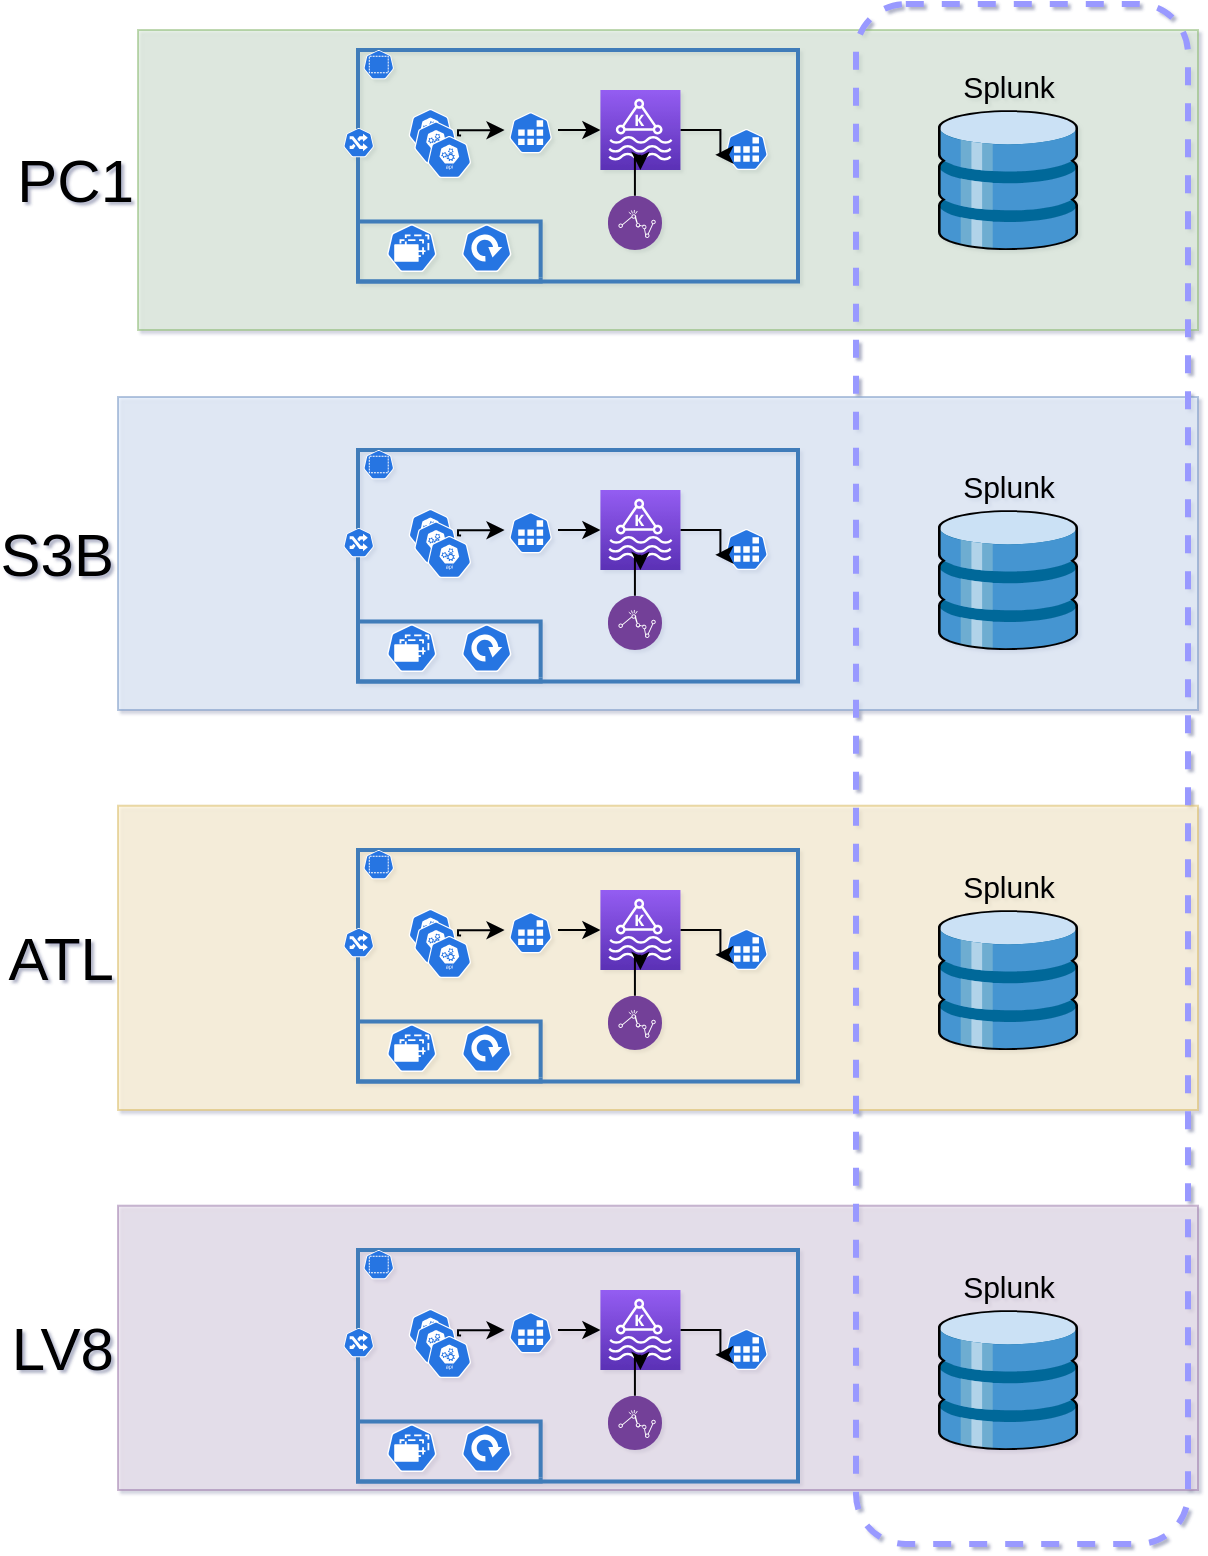 <mxfile version="20.0.1" type="github">
  <diagram id="P7AANG9kl-CyDSvlba7x" name="Page-1">
    <mxGraphModel dx="2031" dy="1089" grid="0" gridSize="10" guides="1" tooltips="1" connect="1" arrows="1" fold="1" page="1" pageScale="1" pageWidth="1169" pageHeight="827" math="0" shadow="1">
      <root>
        <mxCell id="0" />
        <mxCell id="1" parent="0" />
        <mxCell id="VaLjocQixbirXkPMcc8a-129" value="S3B" style="rounded=0;whiteSpace=wrap;html=1;fillColor=#dae8fc;strokeColor=#6c8ebf;labelPosition=left;verticalLabelPosition=middle;align=right;verticalAlign=middle;fontSize=30;opacity=50;" vertex="1" parent="1">
          <mxGeometry x="360" y="253.5" width="540" height="156.5" as="geometry" />
        </mxCell>
        <mxCell id="VaLjocQixbirXkPMcc8a-128" value="ATL" style="rounded=0;whiteSpace=wrap;html=1;fillColor=#fff2cc;strokeColor=#d6b656;fontSize=30;labelPosition=left;verticalLabelPosition=middle;align=right;verticalAlign=middle;opacity=50;" vertex="1" parent="1">
          <mxGeometry x="360" y="457.85" width="540" height="152.15" as="geometry" />
        </mxCell>
        <mxCell id="VaLjocQixbirXkPMcc8a-130" value="LV8" style="rounded=0;whiteSpace=wrap;html=1;fillColor=#e1d5e7;strokeColor=#9673a6;fontSize=30;labelPosition=left;verticalLabelPosition=middle;align=right;verticalAlign=middle;opacity=50;" vertex="1" parent="1">
          <mxGeometry x="360" y="657.85" width="540" height="142.15" as="geometry" />
        </mxCell>
        <mxCell id="VaLjocQixbirXkPMcc8a-127" value="PC1" style="rounded=0;whiteSpace=wrap;html=1;fillColor=#d5e8d4;strokeColor=#82b366;labelPosition=left;verticalLabelPosition=middle;align=right;verticalAlign=middle;fontSize=30;opacity=50;" vertex="1" parent="1">
          <mxGeometry x="370" y="70" width="530" height="150" as="geometry" />
        </mxCell>
        <mxCell id="VaLjocQixbirXkPMcc8a-1" value="&lt;font style=&quot;font-size: 15px;&quot;&gt;Splunk&lt;/font&gt;" style="shadow=0;dashed=0;html=1;labelPosition=center;verticalLabelPosition=top;verticalAlign=bottom;align=center;outlineConnect=0;shape=mxgraph.veeam.3d.datastore;gradientColor=none;sketch=0;" vertex="1" parent="1">
          <mxGeometry x="770" y="110.0" width="70" height="70" as="geometry" />
        </mxCell>
        <mxCell id="VaLjocQixbirXkPMcc8a-66" value="" style="swimlane;fontStyle=0;horizontal=1;collapsible=0;startSize=28;swimlaneLine=0;swimlaneFillColor=none;fillColor=none;rounded=0;whiteSpace=wrap;html=1;absoluteArcSize=1;arcSize=12;strokeColor=#417CB9;fontColor=#417CB9;verticalAlign=top;align=center;spacingLeft=5;dashed=0;strokeWidth=2;" vertex="1" parent="1">
          <mxGeometry x="480" y="80" width="220" height="115.691" as="geometry" />
        </mxCell>
        <mxCell id="VaLjocQixbirXkPMcc8a-67" value="" style="sketch=0;html=1;dashed=0;whitespace=wrap;fillColor=#2875E2;strokeColor=#ffffff;points=[[0.005,0.63,0],[0.1,0.2,0],[0.9,0.2,0],[0.5,0,0],[0.995,0.63,0],[0.72,0.99,0],[0.5,1,0],[0.28,0.99,0]];shape=mxgraph.kubernetes.icon;prIcon=job;fontSize=12;labelPosition=center;verticalLabelPosition=bottom;align=center;verticalAlign=top;" vertex="1" parent="VaLjocQixbirXkPMcc8a-66">
          <mxGeometry x="178.49" y="39.5" width="31.51" height="20.5" as="geometry" />
        </mxCell>
        <mxCell id="VaLjocQixbirXkPMcc8a-68" style="edgeStyle=orthogonalEdgeStyle;rounded=0;orthogonalLoop=1;jettySize=auto;html=1;shadow=0;fontSize=12;" edge="1" parent="VaLjocQixbirXkPMcc8a-66" source="VaLjocQixbirXkPMcc8a-69" target="VaLjocQixbirXkPMcc8a-72">
          <mxGeometry relative="1" as="geometry">
            <Array as="points">
              <mxPoint x="110" y="40" />
              <mxPoint x="110" y="40" />
            </Array>
          </mxGeometry>
        </mxCell>
        <mxCell id="VaLjocQixbirXkPMcc8a-69" value="" style="sketch=0;html=1;dashed=0;whitespace=wrap;fillColor=#2875E2;strokeColor=#ffffff;points=[[0.005,0.63,0],[0.1,0.2,0],[0.9,0.2,0],[0.5,0,0],[0.995,0.63,0],[0.72,0.99,0],[0.5,1,0],[0.28,0.99,0]];shape=mxgraph.kubernetes.icon;prIcon=job;fontSize=12;labelPosition=center;verticalLabelPosition=bottom;align=center;verticalAlign=top;" vertex="1" parent="VaLjocQixbirXkPMcc8a-66">
          <mxGeometry x="72.64" y="31.08" width="27.36" height="20.5" as="geometry" />
        </mxCell>
        <mxCell id="VaLjocQixbirXkPMcc8a-70" value="" style="sketch=0;html=1;dashed=0;whitespace=wrap;fillColor=#2875E2;strokeColor=#ffffff;points=[[0.005,0.63,0],[0.1,0.2,0],[0.9,0.2,0],[0.5,0,0],[0.995,0.63,0],[0.72,0.99,0],[0.5,1,0],[0.28,0.99,0]];shape=mxgraph.kubernetes.icon;prIcon=ns;fontSize=12;" vertex="1" parent="VaLjocQixbirXkPMcc8a-66">
          <mxGeometry width="20.755" height="14.586" as="geometry" />
        </mxCell>
        <mxCell id="VaLjocQixbirXkPMcc8a-71" style="edgeStyle=orthogonalEdgeStyle;rounded=0;orthogonalLoop=1;jettySize=auto;html=1;entryX=0.005;entryY=0.63;entryDx=0;entryDy=0;entryPerimeter=0;shadow=0;fontSize=12;" edge="1" parent="VaLjocQixbirXkPMcc8a-66" source="VaLjocQixbirXkPMcc8a-72" target="VaLjocQixbirXkPMcc8a-67">
          <mxGeometry relative="1" as="geometry" />
        </mxCell>
        <mxCell id="VaLjocQixbirXkPMcc8a-72" value="" style="sketch=0;points=[[0,0,0],[0.25,0,0],[0.5,0,0],[0.75,0,0],[1,0,0],[0,1,0],[0.25,1,0],[0.5,1,0],[0.75,1,0],[1,1,0],[0,0.25,0],[0,0.5,0],[0,0.75,0],[1,0.25,0],[1,0.5,0],[1,0.75,0]];outlineConnect=0;fontColor=#232F3E;gradientColor=#945DF2;gradientDirection=north;fillColor=#5A30B5;strokeColor=#ffffff;dashed=0;verticalLabelPosition=bottom;verticalAlign=top;align=center;html=1;fontSize=12;fontStyle=0;aspect=fixed;shape=mxgraph.aws4.resourceIcon;resIcon=mxgraph.aws4.managed_streaming_for_kafka;" vertex="1" parent="VaLjocQixbirXkPMcc8a-66">
          <mxGeometry x="121.21" y="20" width="40" height="40" as="geometry" />
        </mxCell>
        <mxCell id="VaLjocQixbirXkPMcc8a-73" style="edgeStyle=orthogonalEdgeStyle;rounded=0;orthogonalLoop=1;jettySize=auto;html=1;fontSize=12;shadow=0;" edge="1" parent="VaLjocQixbirXkPMcc8a-66" source="VaLjocQixbirXkPMcc8a-74" target="VaLjocQixbirXkPMcc8a-72">
          <mxGeometry relative="1" as="geometry" />
        </mxCell>
        <mxCell id="VaLjocQixbirXkPMcc8a-74" value="" style="aspect=fixed;perimeter=ellipsePerimeter;html=1;align=center;shadow=0;dashed=0;fontColor=#4277BB;labelBackgroundColor=#ffffff;fontSize=12;spacingTop=0;image;image=img/lib/ibm/analytics/analytics.svg;" vertex="1" parent="VaLjocQixbirXkPMcc8a-66">
          <mxGeometry x="124.94" y="72.93" width="27.07" height="27.07" as="geometry" />
        </mxCell>
        <mxCell id="VaLjocQixbirXkPMcc8a-75" style="edgeStyle=orthogonalEdgeStyle;rounded=0;orthogonalLoop=1;jettySize=auto;html=1;exitX=0.995;exitY=0.63;exitDx=0;exitDy=0;exitPerimeter=0;entryX=0.023;entryY=0.438;entryDx=0;entryDy=0;entryPerimeter=0;fontSize=12;" edge="1" parent="VaLjocQixbirXkPMcc8a-66" source="VaLjocQixbirXkPMcc8a-76" target="VaLjocQixbirXkPMcc8a-69">
          <mxGeometry relative="1" as="geometry">
            <Array as="points">
              <mxPoint x="50" y="40" />
            </Array>
          </mxGeometry>
        </mxCell>
        <mxCell id="VaLjocQixbirXkPMcc8a-76" value="" style="sketch=0;html=1;dashed=0;whitespace=wrap;fillColor=#2875E2;strokeColor=#ffffff;points=[[0.005,0.63,0],[0.1,0.2,0],[0.9,0.2,0],[0.5,0,0],[0.995,0.63,0],[0.72,0.99,0],[0.5,1,0],[0.28,0.99,0]];shape=mxgraph.kubernetes.icon;prIcon=api;fontSize=15;" vertex="1" parent="VaLjocQixbirXkPMcc8a-66">
          <mxGeometry x="20.75" y="29.48" width="30.94" height="21.05" as="geometry" />
        </mxCell>
        <mxCell id="VaLjocQixbirXkPMcc8a-77" value="" style="swimlane;fontStyle=0;horizontal=1;collapsible=0;startSize=28;swimlaneLine=0;swimlaneFillColor=none;fillColor=none;rounded=0;whiteSpace=wrap;html=1;absoluteArcSize=1;arcSize=12;strokeColor=#417CB9;fontColor=#417CB9;verticalAlign=top;align=center;spacingLeft=5;dashed=0;strokeWidth=2;" vertex="1" parent="VaLjocQixbirXkPMcc8a-66">
          <mxGeometry y="85.691" width="91.321" height="30" as="geometry" />
        </mxCell>
        <mxCell id="VaLjocQixbirXkPMcc8a-78" value="" style="sketch=0;html=1;dashed=0;whitespace=wrap;fillColor=#2875E2;strokeColor=#ffffff;points=[[0.005,0.63,0],[0.1,0.2,0],[0.9,0.2,0],[0.5,0,0],[0.995,0.63,0],[0.72,0.99,0],[0.5,1,0],[0.28,0.99,0]];shape=mxgraph.kubernetes.icon;prIcon=deploy;fontSize=12;" vertex="1" parent="VaLjocQixbirXkPMcc8a-77">
          <mxGeometry x="53.962" y="6.077" width="20.755" height="14.586" as="geometry" />
        </mxCell>
        <mxCell id="VaLjocQixbirXkPMcc8a-79" value="" style="sketch=0;html=1;dashed=0;whitespace=wrap;fillColor=#2875E2;strokeColor=#ffffff;points=[[0.005,0.63,0],[0.1,0.2,0],[0.9,0.2,0],[0.5,0,0],[0.995,0.63,0],[0.72,0.99,0],[0.5,1,0],[0.28,0.99,0]];shape=mxgraph.kubernetes.icon;prIcon=rs;fontSize=12;" vertex="1" parent="VaLjocQixbirXkPMcc8a-77">
          <mxGeometry x="20.755" y="6.077" width="20.755" height="14.586" as="geometry" />
        </mxCell>
        <mxCell id="VaLjocQixbirXkPMcc8a-80" value="" style="sketch=0;html=1;dashed=0;whitespace=wrap;fillColor=#2875E2;strokeColor=#ffffff;points=[[0.005,0.63,0],[0.1,0.2,0],[0.9,0.2,0],[0.5,0,0],[0.995,0.63,0],[0.72,0.99,0],[0.5,1,0],[0.28,0.99,0]];shape=mxgraph.kubernetes.icon;prIcon=rs;fontSize=12;" vertex="1" parent="VaLjocQixbirXkPMcc8a-77">
          <mxGeometry x="12.26" y="1.41" width="29.25" height="23.92" as="geometry" />
        </mxCell>
        <mxCell id="VaLjocQixbirXkPMcc8a-81" value="" style="sketch=0;html=1;dashed=0;whitespace=wrap;fillColor=#2875E2;strokeColor=#ffffff;points=[[0.005,0.63,0],[0.1,0.2,0],[0.9,0.2,0],[0.5,0,0],[0.995,0.63,0],[0.72,0.99,0],[0.5,1,0],[0.28,0.99,0]];shape=mxgraph.kubernetes.icon;prIcon=deploy;fontSize=12;" vertex="1" parent="VaLjocQixbirXkPMcc8a-77">
          <mxGeometry x="51.32" y="1.41" width="26.04" height="23.92" as="geometry" />
        </mxCell>
        <mxCell id="VaLjocQixbirXkPMcc8a-82" value="" style="sketch=0;html=1;dashed=0;whitespace=wrap;fillColor=#2875E2;strokeColor=#ffffff;points=[[0.005,0.63,0],[0.1,0.2,0],[0.9,0.2,0],[0.5,0,0],[0.995,0.63,0],[0.72,0.99,0],[0.5,1,0],[0.28,0.99,0]];shape=mxgraph.kubernetes.icon;prIcon=ing;fontSize=15;" vertex="1" parent="VaLjocQixbirXkPMcc8a-66">
          <mxGeometry x="-10.004" y="39.003" width="20.755" height="14.586" as="geometry" />
        </mxCell>
        <mxCell id="VaLjocQixbirXkPMcc8a-83" value="" style="sketch=0;html=1;dashed=0;whitespace=wrap;fillColor=#2875E2;strokeColor=#ffffff;points=[[0.005,0.63,0],[0.1,0.2,0],[0.9,0.2,0],[0.5,0,0],[0.995,0.63,0],[0.72,0.99,0],[0.5,1,0],[0.28,0.99,0]];shape=mxgraph.kubernetes.icon;prIcon=api;fontSize=15;" vertex="1" parent="VaLjocQixbirXkPMcc8a-66">
          <mxGeometry x="23.56" y="35.77" width="30.94" height="21.05" as="geometry" />
        </mxCell>
        <mxCell id="VaLjocQixbirXkPMcc8a-84" value="" style="sketch=0;html=1;dashed=0;whitespace=wrap;fillColor=#2875E2;strokeColor=#ffffff;points=[[0.005,0.63,0],[0.1,0.2,0],[0.9,0.2,0],[0.5,0,0],[0.995,0.63,0],[0.72,0.99,0],[0.5,1,0],[0.28,0.99,0]];shape=mxgraph.kubernetes.icon;prIcon=api;fontSize=15;" vertex="1" parent="VaLjocQixbirXkPMcc8a-66">
          <mxGeometry x="30.19" y="43" width="30.94" height="21.05" as="geometry" />
        </mxCell>
        <mxCell id="VaLjocQixbirXkPMcc8a-105" value="" style="swimlane;fontStyle=0;horizontal=1;collapsible=0;startSize=28;swimlaneLine=0;swimlaneFillColor=none;fillColor=none;rounded=0;whiteSpace=wrap;html=1;absoluteArcSize=1;arcSize=12;strokeColor=#417CB9;fontColor=#417CB9;verticalAlign=top;align=center;spacingLeft=5;dashed=0;strokeWidth=2;" vertex="1" parent="1">
          <mxGeometry x="480" y="680" width="220" height="115.691" as="geometry" />
        </mxCell>
        <mxCell id="VaLjocQixbirXkPMcc8a-106" value="" style="sketch=0;html=1;dashed=0;whitespace=wrap;fillColor=#2875E2;strokeColor=#ffffff;points=[[0.005,0.63,0],[0.1,0.2,0],[0.9,0.2,0],[0.5,0,0],[0.995,0.63,0],[0.72,0.99,0],[0.5,1,0],[0.28,0.99,0]];shape=mxgraph.kubernetes.icon;prIcon=job;fontSize=12;labelPosition=center;verticalLabelPosition=bottom;align=center;verticalAlign=top;" vertex="1" parent="VaLjocQixbirXkPMcc8a-105">
          <mxGeometry x="178.49" y="39.5" width="31.51" height="20.5" as="geometry" />
        </mxCell>
        <mxCell id="VaLjocQixbirXkPMcc8a-107" style="edgeStyle=orthogonalEdgeStyle;rounded=0;orthogonalLoop=1;jettySize=auto;html=1;shadow=0;fontSize=12;" edge="1" parent="VaLjocQixbirXkPMcc8a-105" source="VaLjocQixbirXkPMcc8a-108" target="VaLjocQixbirXkPMcc8a-111">
          <mxGeometry relative="1" as="geometry">
            <Array as="points">
              <mxPoint x="110" y="40" />
              <mxPoint x="110" y="40" />
            </Array>
          </mxGeometry>
        </mxCell>
        <mxCell id="VaLjocQixbirXkPMcc8a-108" value="" style="sketch=0;html=1;dashed=0;whitespace=wrap;fillColor=#2875E2;strokeColor=#ffffff;points=[[0.005,0.63,0],[0.1,0.2,0],[0.9,0.2,0],[0.5,0,0],[0.995,0.63,0],[0.72,0.99,0],[0.5,1,0],[0.28,0.99,0]];shape=mxgraph.kubernetes.icon;prIcon=job;fontSize=12;labelPosition=center;verticalLabelPosition=bottom;align=center;verticalAlign=top;" vertex="1" parent="VaLjocQixbirXkPMcc8a-105">
          <mxGeometry x="72.64" y="31.08" width="27.36" height="20.5" as="geometry" />
        </mxCell>
        <mxCell id="VaLjocQixbirXkPMcc8a-109" value="" style="sketch=0;html=1;dashed=0;whitespace=wrap;fillColor=#2875E2;strokeColor=#ffffff;points=[[0.005,0.63,0],[0.1,0.2,0],[0.9,0.2,0],[0.5,0,0],[0.995,0.63,0],[0.72,0.99,0],[0.5,1,0],[0.28,0.99,0]];shape=mxgraph.kubernetes.icon;prIcon=ns;fontSize=12;" vertex="1" parent="VaLjocQixbirXkPMcc8a-105">
          <mxGeometry width="20.755" height="14.586" as="geometry" />
        </mxCell>
        <mxCell id="VaLjocQixbirXkPMcc8a-110" style="edgeStyle=orthogonalEdgeStyle;rounded=0;orthogonalLoop=1;jettySize=auto;html=1;entryX=0.005;entryY=0.63;entryDx=0;entryDy=0;entryPerimeter=0;shadow=0;fontSize=12;" edge="1" parent="VaLjocQixbirXkPMcc8a-105" source="VaLjocQixbirXkPMcc8a-111" target="VaLjocQixbirXkPMcc8a-106">
          <mxGeometry relative="1" as="geometry" />
        </mxCell>
        <mxCell id="VaLjocQixbirXkPMcc8a-111" value="" style="sketch=0;points=[[0,0,0],[0.25,0,0],[0.5,0,0],[0.75,0,0],[1,0,0],[0,1,0],[0.25,1,0],[0.5,1,0],[0.75,1,0],[1,1,0],[0,0.25,0],[0,0.5,0],[0,0.75,0],[1,0.25,0],[1,0.5,0],[1,0.75,0]];outlineConnect=0;fontColor=#232F3E;gradientColor=#945DF2;gradientDirection=north;fillColor=#5A30B5;strokeColor=#ffffff;dashed=0;verticalLabelPosition=bottom;verticalAlign=top;align=center;html=1;fontSize=12;fontStyle=0;aspect=fixed;shape=mxgraph.aws4.resourceIcon;resIcon=mxgraph.aws4.managed_streaming_for_kafka;" vertex="1" parent="VaLjocQixbirXkPMcc8a-105">
          <mxGeometry x="121.21" y="20" width="40" height="40" as="geometry" />
        </mxCell>
        <mxCell id="VaLjocQixbirXkPMcc8a-112" style="edgeStyle=orthogonalEdgeStyle;rounded=0;orthogonalLoop=1;jettySize=auto;html=1;fontSize=12;shadow=0;" edge="1" parent="VaLjocQixbirXkPMcc8a-105" source="VaLjocQixbirXkPMcc8a-113" target="VaLjocQixbirXkPMcc8a-111">
          <mxGeometry relative="1" as="geometry" />
        </mxCell>
        <mxCell id="VaLjocQixbirXkPMcc8a-113" value="" style="aspect=fixed;perimeter=ellipsePerimeter;html=1;align=center;shadow=0;dashed=0;fontColor=#4277BB;labelBackgroundColor=#ffffff;fontSize=12;spacingTop=0;image;image=img/lib/ibm/analytics/analytics.svg;" vertex="1" parent="VaLjocQixbirXkPMcc8a-105">
          <mxGeometry x="124.94" y="72.93" width="27.07" height="27.07" as="geometry" />
        </mxCell>
        <mxCell id="VaLjocQixbirXkPMcc8a-114" style="edgeStyle=orthogonalEdgeStyle;rounded=0;orthogonalLoop=1;jettySize=auto;html=1;exitX=0.995;exitY=0.63;exitDx=0;exitDy=0;exitPerimeter=0;entryX=0.023;entryY=0.438;entryDx=0;entryDy=0;entryPerimeter=0;fontSize=12;" edge="1" parent="VaLjocQixbirXkPMcc8a-105" source="VaLjocQixbirXkPMcc8a-115" target="VaLjocQixbirXkPMcc8a-108">
          <mxGeometry relative="1" as="geometry">
            <Array as="points">
              <mxPoint x="50" y="40" />
            </Array>
          </mxGeometry>
        </mxCell>
        <mxCell id="VaLjocQixbirXkPMcc8a-115" value="" style="sketch=0;html=1;dashed=0;whitespace=wrap;fillColor=#2875E2;strokeColor=#ffffff;points=[[0.005,0.63,0],[0.1,0.2,0],[0.9,0.2,0],[0.5,0,0],[0.995,0.63,0],[0.72,0.99,0],[0.5,1,0],[0.28,0.99,0]];shape=mxgraph.kubernetes.icon;prIcon=api;fontSize=15;" vertex="1" parent="VaLjocQixbirXkPMcc8a-105">
          <mxGeometry x="20.75" y="29.48" width="30.94" height="21.05" as="geometry" />
        </mxCell>
        <mxCell id="VaLjocQixbirXkPMcc8a-116" value="" style="swimlane;fontStyle=0;horizontal=1;collapsible=0;startSize=28;swimlaneLine=0;swimlaneFillColor=none;fillColor=none;rounded=0;whiteSpace=wrap;html=1;absoluteArcSize=1;arcSize=12;strokeColor=#417CB9;fontColor=#417CB9;verticalAlign=top;align=center;spacingLeft=5;dashed=0;strokeWidth=2;" vertex="1" parent="VaLjocQixbirXkPMcc8a-105">
          <mxGeometry y="85.691" width="91.321" height="30" as="geometry" />
        </mxCell>
        <mxCell id="VaLjocQixbirXkPMcc8a-117" value="" style="sketch=0;html=1;dashed=0;whitespace=wrap;fillColor=#2875E2;strokeColor=#ffffff;points=[[0.005,0.63,0],[0.1,0.2,0],[0.9,0.2,0],[0.5,0,0],[0.995,0.63,0],[0.72,0.99,0],[0.5,1,0],[0.28,0.99,0]];shape=mxgraph.kubernetes.icon;prIcon=deploy;fontSize=12;" vertex="1" parent="VaLjocQixbirXkPMcc8a-116">
          <mxGeometry x="53.962" y="6.077" width="20.755" height="14.586" as="geometry" />
        </mxCell>
        <mxCell id="VaLjocQixbirXkPMcc8a-118" value="" style="sketch=0;html=1;dashed=0;whitespace=wrap;fillColor=#2875E2;strokeColor=#ffffff;points=[[0.005,0.63,0],[0.1,0.2,0],[0.9,0.2,0],[0.5,0,0],[0.995,0.63,0],[0.72,0.99,0],[0.5,1,0],[0.28,0.99,0]];shape=mxgraph.kubernetes.icon;prIcon=rs;fontSize=12;" vertex="1" parent="VaLjocQixbirXkPMcc8a-116">
          <mxGeometry x="20.755" y="6.077" width="20.755" height="14.586" as="geometry" />
        </mxCell>
        <mxCell id="VaLjocQixbirXkPMcc8a-119" value="" style="sketch=0;html=1;dashed=0;whitespace=wrap;fillColor=#2875E2;strokeColor=#ffffff;points=[[0.005,0.63,0],[0.1,0.2,0],[0.9,0.2,0],[0.5,0,0],[0.995,0.63,0],[0.72,0.99,0],[0.5,1,0],[0.28,0.99,0]];shape=mxgraph.kubernetes.icon;prIcon=rs;fontSize=12;" vertex="1" parent="VaLjocQixbirXkPMcc8a-116">
          <mxGeometry x="12.26" y="1.41" width="29.25" height="23.92" as="geometry" />
        </mxCell>
        <mxCell id="VaLjocQixbirXkPMcc8a-120" value="" style="sketch=0;html=1;dashed=0;whitespace=wrap;fillColor=#2875E2;strokeColor=#ffffff;points=[[0.005,0.63,0],[0.1,0.2,0],[0.9,0.2,0],[0.5,0,0],[0.995,0.63,0],[0.72,0.99,0],[0.5,1,0],[0.28,0.99,0]];shape=mxgraph.kubernetes.icon;prIcon=deploy;fontSize=12;" vertex="1" parent="VaLjocQixbirXkPMcc8a-116">
          <mxGeometry x="51.32" y="1.41" width="26.04" height="23.92" as="geometry" />
        </mxCell>
        <mxCell id="VaLjocQixbirXkPMcc8a-121" value="" style="sketch=0;html=1;dashed=0;whitespace=wrap;fillColor=#2875E2;strokeColor=#ffffff;points=[[0.005,0.63,0],[0.1,0.2,0],[0.9,0.2,0],[0.5,0,0],[0.995,0.63,0],[0.72,0.99,0],[0.5,1,0],[0.28,0.99,0]];shape=mxgraph.kubernetes.icon;prIcon=ing;fontSize=15;" vertex="1" parent="VaLjocQixbirXkPMcc8a-105">
          <mxGeometry x="-10.004" y="39.003" width="20.755" height="14.586" as="geometry" />
        </mxCell>
        <mxCell id="VaLjocQixbirXkPMcc8a-122" value="" style="sketch=0;html=1;dashed=0;whitespace=wrap;fillColor=#2875E2;strokeColor=#ffffff;points=[[0.005,0.63,0],[0.1,0.2,0],[0.9,0.2,0],[0.5,0,0],[0.995,0.63,0],[0.72,0.99,0],[0.5,1,0],[0.28,0.99,0]];shape=mxgraph.kubernetes.icon;prIcon=api;fontSize=15;" vertex="1" parent="VaLjocQixbirXkPMcc8a-105">
          <mxGeometry x="23.56" y="35.77" width="30.94" height="21.05" as="geometry" />
        </mxCell>
        <mxCell id="VaLjocQixbirXkPMcc8a-123" value="" style="sketch=0;html=1;dashed=0;whitespace=wrap;fillColor=#2875E2;strokeColor=#ffffff;points=[[0.005,0.63,0],[0.1,0.2,0],[0.9,0.2,0],[0.5,0,0],[0.995,0.63,0],[0.72,0.99,0],[0.5,1,0],[0.28,0.99,0]];shape=mxgraph.kubernetes.icon;prIcon=api;fontSize=15;" vertex="1" parent="VaLjocQixbirXkPMcc8a-105">
          <mxGeometry x="30.19" y="43" width="30.94" height="21.05" as="geometry" />
        </mxCell>
        <mxCell id="VaLjocQixbirXkPMcc8a-124" value="&lt;font style=&quot;font-size: 15px;&quot;&gt;Splunk&lt;/font&gt;" style="shadow=0;dashed=0;html=1;labelPosition=center;verticalLabelPosition=top;verticalAlign=bottom;align=center;outlineConnect=0;shape=mxgraph.veeam.3d.datastore;gradientColor=none;sketch=0;" vertex="1" parent="1">
          <mxGeometry x="770" y="310" width="70" height="70" as="geometry" />
        </mxCell>
        <mxCell id="VaLjocQixbirXkPMcc8a-125" value="&lt;font style=&quot;font-size: 15px;&quot;&gt;Splunk&lt;/font&gt;" style="shadow=0;dashed=0;html=1;labelPosition=center;verticalLabelPosition=top;verticalAlign=bottom;align=center;outlineConnect=0;shape=mxgraph.veeam.3d.datastore;gradientColor=none;sketch=0;" vertex="1" parent="1">
          <mxGeometry x="770" y="510" width="70" height="70" as="geometry" />
        </mxCell>
        <mxCell id="VaLjocQixbirXkPMcc8a-126" value="&lt;font style=&quot;font-size: 15px;&quot;&gt;Splunk&lt;/font&gt;" style="shadow=0;dashed=0;html=1;labelPosition=center;verticalLabelPosition=top;verticalAlign=bottom;align=center;outlineConnect=0;shape=mxgraph.veeam.3d.datastore;gradientColor=none;sketch=0;" vertex="1" parent="1">
          <mxGeometry x="770" y="710" width="70" height="70" as="geometry" />
        </mxCell>
        <mxCell id="VaLjocQixbirXkPMcc8a-86" value="" style="swimlane;fontStyle=0;horizontal=1;collapsible=0;startSize=28;swimlaneLine=0;swimlaneFillColor=none;fillColor=none;rounded=0;whiteSpace=wrap;html=1;absoluteArcSize=1;arcSize=12;strokeColor=#417CB9;fontColor=#417CB9;verticalAlign=top;align=center;spacingLeft=5;dashed=0;strokeWidth=2;" vertex="1" parent="1">
          <mxGeometry x="480" y="480" width="220" height="115.691" as="geometry" />
        </mxCell>
        <mxCell id="VaLjocQixbirXkPMcc8a-87" value="" style="sketch=0;html=1;dashed=0;whitespace=wrap;fillColor=#2875E2;strokeColor=#ffffff;points=[[0.005,0.63,0],[0.1,0.2,0],[0.9,0.2,0],[0.5,0,0],[0.995,0.63,0],[0.72,0.99,0],[0.5,1,0],[0.28,0.99,0]];shape=mxgraph.kubernetes.icon;prIcon=job;fontSize=12;labelPosition=center;verticalLabelPosition=bottom;align=center;verticalAlign=top;" vertex="1" parent="VaLjocQixbirXkPMcc8a-86">
          <mxGeometry x="178.49" y="39.5" width="31.51" height="20.5" as="geometry" />
        </mxCell>
        <mxCell id="VaLjocQixbirXkPMcc8a-88" style="edgeStyle=orthogonalEdgeStyle;rounded=0;orthogonalLoop=1;jettySize=auto;html=1;shadow=0;fontSize=12;" edge="1" parent="VaLjocQixbirXkPMcc8a-86" source="VaLjocQixbirXkPMcc8a-89" target="VaLjocQixbirXkPMcc8a-92">
          <mxGeometry relative="1" as="geometry">
            <Array as="points">
              <mxPoint x="110" y="40" />
              <mxPoint x="110" y="40" />
            </Array>
          </mxGeometry>
        </mxCell>
        <mxCell id="VaLjocQixbirXkPMcc8a-89" value="" style="sketch=0;html=1;dashed=0;whitespace=wrap;fillColor=#2875E2;strokeColor=#ffffff;points=[[0.005,0.63,0],[0.1,0.2,0],[0.9,0.2,0],[0.5,0,0],[0.995,0.63,0],[0.72,0.99,0],[0.5,1,0],[0.28,0.99,0]];shape=mxgraph.kubernetes.icon;prIcon=job;fontSize=12;labelPosition=center;verticalLabelPosition=bottom;align=center;verticalAlign=top;" vertex="1" parent="VaLjocQixbirXkPMcc8a-86">
          <mxGeometry x="72.64" y="31.08" width="27.36" height="20.5" as="geometry" />
        </mxCell>
        <mxCell id="VaLjocQixbirXkPMcc8a-90" value="" style="sketch=0;html=1;dashed=0;whitespace=wrap;fillColor=#2875E2;strokeColor=#ffffff;points=[[0.005,0.63,0],[0.1,0.2,0],[0.9,0.2,0],[0.5,0,0],[0.995,0.63,0],[0.72,0.99,0],[0.5,1,0],[0.28,0.99,0]];shape=mxgraph.kubernetes.icon;prIcon=ns;fontSize=12;" vertex="1" parent="VaLjocQixbirXkPMcc8a-86">
          <mxGeometry width="20.755" height="14.586" as="geometry" />
        </mxCell>
        <mxCell id="VaLjocQixbirXkPMcc8a-91" style="edgeStyle=orthogonalEdgeStyle;rounded=0;orthogonalLoop=1;jettySize=auto;html=1;entryX=0.005;entryY=0.63;entryDx=0;entryDy=0;entryPerimeter=0;shadow=0;fontSize=12;" edge="1" parent="VaLjocQixbirXkPMcc8a-86" source="VaLjocQixbirXkPMcc8a-92" target="VaLjocQixbirXkPMcc8a-87">
          <mxGeometry relative="1" as="geometry" />
        </mxCell>
        <mxCell id="VaLjocQixbirXkPMcc8a-92" value="" style="sketch=0;points=[[0,0,0],[0.25,0,0],[0.5,0,0],[0.75,0,0],[1,0,0],[0,1,0],[0.25,1,0],[0.5,1,0],[0.75,1,0],[1,1,0],[0,0.25,0],[0,0.5,0],[0,0.75,0],[1,0.25,0],[1,0.5,0],[1,0.75,0]];outlineConnect=0;fontColor=#232F3E;gradientColor=#945DF2;gradientDirection=north;fillColor=#5A30B5;strokeColor=#ffffff;dashed=0;verticalLabelPosition=bottom;verticalAlign=top;align=center;html=1;fontSize=12;fontStyle=0;aspect=fixed;shape=mxgraph.aws4.resourceIcon;resIcon=mxgraph.aws4.managed_streaming_for_kafka;" vertex="1" parent="VaLjocQixbirXkPMcc8a-86">
          <mxGeometry x="121.21" y="20" width="40" height="40" as="geometry" />
        </mxCell>
        <mxCell id="VaLjocQixbirXkPMcc8a-93" style="edgeStyle=orthogonalEdgeStyle;rounded=0;orthogonalLoop=1;jettySize=auto;html=1;fontSize=12;shadow=0;" edge="1" parent="VaLjocQixbirXkPMcc8a-86" source="VaLjocQixbirXkPMcc8a-94" target="VaLjocQixbirXkPMcc8a-92">
          <mxGeometry relative="1" as="geometry" />
        </mxCell>
        <mxCell id="VaLjocQixbirXkPMcc8a-94" value="" style="aspect=fixed;perimeter=ellipsePerimeter;html=1;align=center;shadow=0;dashed=0;fontColor=#4277BB;labelBackgroundColor=#ffffff;fontSize=12;spacingTop=0;image;image=img/lib/ibm/analytics/analytics.svg;" vertex="1" parent="VaLjocQixbirXkPMcc8a-86">
          <mxGeometry x="124.94" y="72.93" width="27.07" height="27.07" as="geometry" />
        </mxCell>
        <mxCell id="VaLjocQixbirXkPMcc8a-95" style="edgeStyle=orthogonalEdgeStyle;rounded=0;orthogonalLoop=1;jettySize=auto;html=1;exitX=0.995;exitY=0.63;exitDx=0;exitDy=0;exitPerimeter=0;entryX=0.023;entryY=0.438;entryDx=0;entryDy=0;entryPerimeter=0;fontSize=12;" edge="1" parent="VaLjocQixbirXkPMcc8a-86" source="VaLjocQixbirXkPMcc8a-96" target="VaLjocQixbirXkPMcc8a-89">
          <mxGeometry relative="1" as="geometry">
            <Array as="points">
              <mxPoint x="50" y="40" />
            </Array>
          </mxGeometry>
        </mxCell>
        <mxCell id="VaLjocQixbirXkPMcc8a-96" value="" style="sketch=0;html=1;dashed=0;whitespace=wrap;fillColor=#2875E2;strokeColor=#ffffff;points=[[0.005,0.63,0],[0.1,0.2,0],[0.9,0.2,0],[0.5,0,0],[0.995,0.63,0],[0.72,0.99,0],[0.5,1,0],[0.28,0.99,0]];shape=mxgraph.kubernetes.icon;prIcon=api;fontSize=15;" vertex="1" parent="VaLjocQixbirXkPMcc8a-86">
          <mxGeometry x="20.75" y="29.48" width="30.94" height="21.05" as="geometry" />
        </mxCell>
        <mxCell id="VaLjocQixbirXkPMcc8a-97" value="" style="swimlane;fontStyle=0;horizontal=1;collapsible=0;startSize=28;swimlaneLine=0;swimlaneFillColor=none;fillColor=none;rounded=0;whiteSpace=wrap;html=1;absoluteArcSize=1;arcSize=12;strokeColor=#417CB9;fontColor=#417CB9;verticalAlign=top;align=center;spacingLeft=5;dashed=0;strokeWidth=2;" vertex="1" parent="VaLjocQixbirXkPMcc8a-86">
          <mxGeometry y="85.691" width="91.321" height="30" as="geometry" />
        </mxCell>
        <mxCell id="VaLjocQixbirXkPMcc8a-98" value="" style="sketch=0;html=1;dashed=0;whitespace=wrap;fillColor=#2875E2;strokeColor=#ffffff;points=[[0.005,0.63,0],[0.1,0.2,0],[0.9,0.2,0],[0.5,0,0],[0.995,0.63,0],[0.72,0.99,0],[0.5,1,0],[0.28,0.99,0]];shape=mxgraph.kubernetes.icon;prIcon=deploy;fontSize=12;" vertex="1" parent="VaLjocQixbirXkPMcc8a-97">
          <mxGeometry x="53.962" y="6.077" width="20.755" height="14.586" as="geometry" />
        </mxCell>
        <mxCell id="VaLjocQixbirXkPMcc8a-99" value="" style="sketch=0;html=1;dashed=0;whitespace=wrap;fillColor=#2875E2;strokeColor=#ffffff;points=[[0.005,0.63,0],[0.1,0.2,0],[0.9,0.2,0],[0.5,0,0],[0.995,0.63,0],[0.72,0.99,0],[0.5,1,0],[0.28,0.99,0]];shape=mxgraph.kubernetes.icon;prIcon=rs;fontSize=12;" vertex="1" parent="VaLjocQixbirXkPMcc8a-97">
          <mxGeometry x="20.755" y="6.077" width="20.755" height="14.586" as="geometry" />
        </mxCell>
        <mxCell id="VaLjocQixbirXkPMcc8a-100" value="" style="sketch=0;html=1;dashed=0;whitespace=wrap;fillColor=#2875E2;strokeColor=#ffffff;points=[[0.005,0.63,0],[0.1,0.2,0],[0.9,0.2,0],[0.5,0,0],[0.995,0.63,0],[0.72,0.99,0],[0.5,1,0],[0.28,0.99,0]];shape=mxgraph.kubernetes.icon;prIcon=rs;fontSize=12;" vertex="1" parent="VaLjocQixbirXkPMcc8a-97">
          <mxGeometry x="12.26" y="1.41" width="29.25" height="23.92" as="geometry" />
        </mxCell>
        <mxCell id="VaLjocQixbirXkPMcc8a-101" value="" style="sketch=0;html=1;dashed=0;whitespace=wrap;fillColor=#2875E2;strokeColor=#ffffff;points=[[0.005,0.63,0],[0.1,0.2,0],[0.9,0.2,0],[0.5,0,0],[0.995,0.63,0],[0.72,0.99,0],[0.5,1,0],[0.28,0.99,0]];shape=mxgraph.kubernetes.icon;prIcon=deploy;fontSize=12;" vertex="1" parent="VaLjocQixbirXkPMcc8a-97">
          <mxGeometry x="51.32" y="1.41" width="26.04" height="23.92" as="geometry" />
        </mxCell>
        <mxCell id="VaLjocQixbirXkPMcc8a-102" value="" style="sketch=0;html=1;dashed=0;whitespace=wrap;fillColor=#2875E2;strokeColor=#ffffff;points=[[0.005,0.63,0],[0.1,0.2,0],[0.9,0.2,0],[0.5,0,0],[0.995,0.63,0],[0.72,0.99,0],[0.5,1,0],[0.28,0.99,0]];shape=mxgraph.kubernetes.icon;prIcon=ing;fontSize=15;" vertex="1" parent="VaLjocQixbirXkPMcc8a-86">
          <mxGeometry x="-10.004" y="39.003" width="20.755" height="14.586" as="geometry" />
        </mxCell>
        <mxCell id="VaLjocQixbirXkPMcc8a-103" value="" style="sketch=0;html=1;dashed=0;whitespace=wrap;fillColor=#2875E2;strokeColor=#ffffff;points=[[0.005,0.63,0],[0.1,0.2,0],[0.9,0.2,0],[0.5,0,0],[0.995,0.63,0],[0.72,0.99,0],[0.5,1,0],[0.28,0.99,0]];shape=mxgraph.kubernetes.icon;prIcon=api;fontSize=15;" vertex="1" parent="VaLjocQixbirXkPMcc8a-86">
          <mxGeometry x="23.56" y="35.77" width="30.94" height="21.05" as="geometry" />
        </mxCell>
        <mxCell id="VaLjocQixbirXkPMcc8a-104" value="" style="sketch=0;html=1;dashed=0;whitespace=wrap;fillColor=#2875E2;strokeColor=#ffffff;points=[[0.005,0.63,0],[0.1,0.2,0],[0.9,0.2,0],[0.5,0,0],[0.995,0.63,0],[0.72,0.99,0],[0.5,1,0],[0.28,0.99,0]];shape=mxgraph.kubernetes.icon;prIcon=api;fontSize=15;" vertex="1" parent="VaLjocQixbirXkPMcc8a-86">
          <mxGeometry x="30.19" y="43" width="30.94" height="21.05" as="geometry" />
        </mxCell>
        <mxCell id="VaLjocQixbirXkPMcc8a-32" value="" style="swimlane;fontStyle=0;horizontal=1;collapsible=0;startSize=28;swimlaneLine=0;swimlaneFillColor=none;fillColor=none;rounded=0;whiteSpace=wrap;html=1;absoluteArcSize=1;arcSize=12;strokeColor=#417CB9;fontColor=#417CB9;verticalAlign=top;align=center;spacingLeft=5;dashed=0;strokeWidth=2;" vertex="1" parent="1">
          <mxGeometry x="480" y="280" width="220" height="115.691" as="geometry" />
        </mxCell>
        <mxCell id="VaLjocQixbirXkPMcc8a-34" value="" style="sketch=0;html=1;dashed=0;whitespace=wrap;fillColor=#2875E2;strokeColor=#ffffff;points=[[0.005,0.63,0],[0.1,0.2,0],[0.9,0.2,0],[0.5,0,0],[0.995,0.63,0],[0.72,0.99,0],[0.5,1,0],[0.28,0.99,0]];shape=mxgraph.kubernetes.icon;prIcon=job;fontSize=12;labelPosition=center;verticalLabelPosition=bottom;align=center;verticalAlign=top;" vertex="1" parent="VaLjocQixbirXkPMcc8a-32">
          <mxGeometry x="178.49" y="39.5" width="31.51" height="20.5" as="geometry" />
        </mxCell>
        <mxCell id="VaLjocQixbirXkPMcc8a-35" style="edgeStyle=orthogonalEdgeStyle;rounded=0;orthogonalLoop=1;jettySize=auto;html=1;shadow=0;fontSize=12;" edge="1" parent="VaLjocQixbirXkPMcc8a-32" source="VaLjocQixbirXkPMcc8a-36" target="VaLjocQixbirXkPMcc8a-39">
          <mxGeometry relative="1" as="geometry">
            <Array as="points">
              <mxPoint x="110" y="40" />
              <mxPoint x="110" y="40" />
            </Array>
          </mxGeometry>
        </mxCell>
        <mxCell id="VaLjocQixbirXkPMcc8a-36" value="" style="sketch=0;html=1;dashed=0;whitespace=wrap;fillColor=#2875E2;strokeColor=#ffffff;points=[[0.005,0.63,0],[0.1,0.2,0],[0.9,0.2,0],[0.5,0,0],[0.995,0.63,0],[0.72,0.99,0],[0.5,1,0],[0.28,0.99,0]];shape=mxgraph.kubernetes.icon;prIcon=job;fontSize=12;labelPosition=center;verticalLabelPosition=bottom;align=center;verticalAlign=top;" vertex="1" parent="VaLjocQixbirXkPMcc8a-32">
          <mxGeometry x="72.64" y="31.08" width="27.36" height="20.5" as="geometry" />
        </mxCell>
        <mxCell id="VaLjocQixbirXkPMcc8a-37" value="" style="sketch=0;html=1;dashed=0;whitespace=wrap;fillColor=#2875E2;strokeColor=#ffffff;points=[[0.005,0.63,0],[0.1,0.2,0],[0.9,0.2,0],[0.5,0,0],[0.995,0.63,0],[0.72,0.99,0],[0.5,1,0],[0.28,0.99,0]];shape=mxgraph.kubernetes.icon;prIcon=ns;fontSize=12;" vertex="1" parent="VaLjocQixbirXkPMcc8a-32">
          <mxGeometry width="20.755" height="14.586" as="geometry" />
        </mxCell>
        <mxCell id="VaLjocQixbirXkPMcc8a-38" style="edgeStyle=orthogonalEdgeStyle;rounded=0;orthogonalLoop=1;jettySize=auto;html=1;entryX=0.005;entryY=0.63;entryDx=0;entryDy=0;entryPerimeter=0;shadow=0;fontSize=12;" edge="1" parent="VaLjocQixbirXkPMcc8a-32" source="VaLjocQixbirXkPMcc8a-39" target="VaLjocQixbirXkPMcc8a-34">
          <mxGeometry relative="1" as="geometry" />
        </mxCell>
        <mxCell id="VaLjocQixbirXkPMcc8a-39" value="" style="sketch=0;points=[[0,0,0],[0.25,0,0],[0.5,0,0],[0.75,0,0],[1,0,0],[0,1,0],[0.25,1,0],[0.5,1,0],[0.75,1,0],[1,1,0],[0,0.25,0],[0,0.5,0],[0,0.75,0],[1,0.25,0],[1,0.5,0],[1,0.75,0]];outlineConnect=0;fontColor=#232F3E;gradientColor=#945DF2;gradientDirection=north;fillColor=#5A30B5;strokeColor=#ffffff;dashed=0;verticalLabelPosition=bottom;verticalAlign=top;align=center;html=1;fontSize=12;fontStyle=0;aspect=fixed;shape=mxgraph.aws4.resourceIcon;resIcon=mxgraph.aws4.managed_streaming_for_kafka;" vertex="1" parent="VaLjocQixbirXkPMcc8a-32">
          <mxGeometry x="121.21" y="20" width="40" height="40" as="geometry" />
        </mxCell>
        <mxCell id="VaLjocQixbirXkPMcc8a-40" style="edgeStyle=orthogonalEdgeStyle;rounded=0;orthogonalLoop=1;jettySize=auto;html=1;fontSize=12;shadow=0;" edge="1" parent="VaLjocQixbirXkPMcc8a-32" source="VaLjocQixbirXkPMcc8a-41" target="VaLjocQixbirXkPMcc8a-39">
          <mxGeometry relative="1" as="geometry" />
        </mxCell>
        <mxCell id="VaLjocQixbirXkPMcc8a-41" value="" style="aspect=fixed;perimeter=ellipsePerimeter;html=1;align=center;shadow=0;dashed=0;fontColor=#4277BB;labelBackgroundColor=#ffffff;fontSize=12;spacingTop=0;image;image=img/lib/ibm/analytics/analytics.svg;" vertex="1" parent="VaLjocQixbirXkPMcc8a-32">
          <mxGeometry x="124.94" y="72.93" width="27.07" height="27.07" as="geometry" />
        </mxCell>
        <mxCell id="VaLjocQixbirXkPMcc8a-45" style="edgeStyle=orthogonalEdgeStyle;rounded=0;orthogonalLoop=1;jettySize=auto;html=1;exitX=0.995;exitY=0.63;exitDx=0;exitDy=0;exitPerimeter=0;entryX=0.023;entryY=0.438;entryDx=0;entryDy=0;entryPerimeter=0;fontSize=12;" edge="1" parent="VaLjocQixbirXkPMcc8a-32" source="VaLjocQixbirXkPMcc8a-46" target="VaLjocQixbirXkPMcc8a-36">
          <mxGeometry relative="1" as="geometry">
            <Array as="points">
              <mxPoint x="50" y="40" />
            </Array>
          </mxGeometry>
        </mxCell>
        <mxCell id="VaLjocQixbirXkPMcc8a-46" value="" style="sketch=0;html=1;dashed=0;whitespace=wrap;fillColor=#2875E2;strokeColor=#ffffff;points=[[0.005,0.63,0],[0.1,0.2,0],[0.9,0.2,0],[0.5,0,0],[0.995,0.63,0],[0.72,0.99,0],[0.5,1,0],[0.28,0.99,0]];shape=mxgraph.kubernetes.icon;prIcon=api;fontSize=15;" vertex="1" parent="VaLjocQixbirXkPMcc8a-32">
          <mxGeometry x="20.75" y="29.48" width="30.94" height="21.05" as="geometry" />
        </mxCell>
        <mxCell id="VaLjocQixbirXkPMcc8a-49" value="" style="swimlane;fontStyle=0;horizontal=1;collapsible=0;startSize=28;swimlaneLine=0;swimlaneFillColor=none;fillColor=none;rounded=0;whiteSpace=wrap;html=1;absoluteArcSize=1;arcSize=12;strokeColor=#417CB9;fontColor=#417CB9;verticalAlign=top;align=center;spacingLeft=5;dashed=0;strokeWidth=2;" vertex="1" parent="VaLjocQixbirXkPMcc8a-32">
          <mxGeometry y="85.691" width="91.321" height="30" as="geometry" />
        </mxCell>
        <mxCell id="VaLjocQixbirXkPMcc8a-50" value="" style="sketch=0;html=1;dashed=0;whitespace=wrap;fillColor=#2875E2;strokeColor=#ffffff;points=[[0.005,0.63,0],[0.1,0.2,0],[0.9,0.2,0],[0.5,0,0],[0.995,0.63,0],[0.72,0.99,0],[0.5,1,0],[0.28,0.99,0]];shape=mxgraph.kubernetes.icon;prIcon=deploy;fontSize=12;" vertex="1" parent="VaLjocQixbirXkPMcc8a-49">
          <mxGeometry x="53.962" y="6.077" width="20.755" height="14.586" as="geometry" />
        </mxCell>
        <mxCell id="VaLjocQixbirXkPMcc8a-51" value="" style="sketch=0;html=1;dashed=0;whitespace=wrap;fillColor=#2875E2;strokeColor=#ffffff;points=[[0.005,0.63,0],[0.1,0.2,0],[0.9,0.2,0],[0.5,0,0],[0.995,0.63,0],[0.72,0.99,0],[0.5,1,0],[0.28,0.99,0]];shape=mxgraph.kubernetes.icon;prIcon=rs;fontSize=12;" vertex="1" parent="VaLjocQixbirXkPMcc8a-49">
          <mxGeometry x="20.755" y="6.077" width="20.755" height="14.586" as="geometry" />
        </mxCell>
        <mxCell id="VaLjocQixbirXkPMcc8a-53" value="" style="sketch=0;html=1;dashed=0;whitespace=wrap;fillColor=#2875E2;strokeColor=#ffffff;points=[[0.005,0.63,0],[0.1,0.2,0],[0.9,0.2,0],[0.5,0,0],[0.995,0.63,0],[0.72,0.99,0],[0.5,1,0],[0.28,0.99,0]];shape=mxgraph.kubernetes.icon;prIcon=rs;fontSize=12;" vertex="1" parent="VaLjocQixbirXkPMcc8a-49">
          <mxGeometry x="12.26" y="1.41" width="29.25" height="23.92" as="geometry" />
        </mxCell>
        <mxCell id="VaLjocQixbirXkPMcc8a-54" value="" style="sketch=0;html=1;dashed=0;whitespace=wrap;fillColor=#2875E2;strokeColor=#ffffff;points=[[0.005,0.63,0],[0.1,0.2,0],[0.9,0.2,0],[0.5,0,0],[0.995,0.63,0],[0.72,0.99,0],[0.5,1,0],[0.28,0.99,0]];shape=mxgraph.kubernetes.icon;prIcon=deploy;fontSize=12;" vertex="1" parent="VaLjocQixbirXkPMcc8a-49">
          <mxGeometry x="51.32" y="1.41" width="26.04" height="23.92" as="geometry" />
        </mxCell>
        <mxCell id="VaLjocQixbirXkPMcc8a-58" value="" style="sketch=0;html=1;dashed=0;whitespace=wrap;fillColor=#2875E2;strokeColor=#ffffff;points=[[0.005,0.63,0],[0.1,0.2,0],[0.9,0.2,0],[0.5,0,0],[0.995,0.63,0],[0.72,0.99,0],[0.5,1,0],[0.28,0.99,0]];shape=mxgraph.kubernetes.icon;prIcon=ing;fontSize=15;" vertex="1" parent="VaLjocQixbirXkPMcc8a-32">
          <mxGeometry x="-10.004" y="39.003" width="20.755" height="14.586" as="geometry" />
        </mxCell>
        <mxCell id="VaLjocQixbirXkPMcc8a-62" value="" style="sketch=0;html=1;dashed=0;whitespace=wrap;fillColor=#2875E2;strokeColor=#ffffff;points=[[0.005,0.63,0],[0.1,0.2,0],[0.9,0.2,0],[0.5,0,0],[0.995,0.63,0],[0.72,0.99,0],[0.5,1,0],[0.28,0.99,0]];shape=mxgraph.kubernetes.icon;prIcon=api;fontSize=15;" vertex="1" parent="VaLjocQixbirXkPMcc8a-32">
          <mxGeometry x="23.56" y="35.77" width="30.94" height="21.05" as="geometry" />
        </mxCell>
        <mxCell id="VaLjocQixbirXkPMcc8a-63" value="" style="sketch=0;html=1;dashed=0;whitespace=wrap;fillColor=#2875E2;strokeColor=#ffffff;points=[[0.005,0.63,0],[0.1,0.2,0],[0.9,0.2,0],[0.5,0,0],[0.995,0.63,0],[0.72,0.99,0],[0.5,1,0],[0.28,0.99,0]];shape=mxgraph.kubernetes.icon;prIcon=api;fontSize=15;" vertex="1" parent="VaLjocQixbirXkPMcc8a-32">
          <mxGeometry x="30.19" y="43" width="30.94" height="21.05" as="geometry" />
        </mxCell>
        <mxCell id="VaLjocQixbirXkPMcc8a-131" value="" style="rounded=1;whiteSpace=wrap;html=1;fontSize=30;fillColor=none;dashed=1;strokeColor=#9999FF;strokeWidth=3;" vertex="1" parent="1">
          <mxGeometry x="729" y="57" width="166" height="770" as="geometry" />
        </mxCell>
      </root>
    </mxGraphModel>
  </diagram>
</mxfile>
